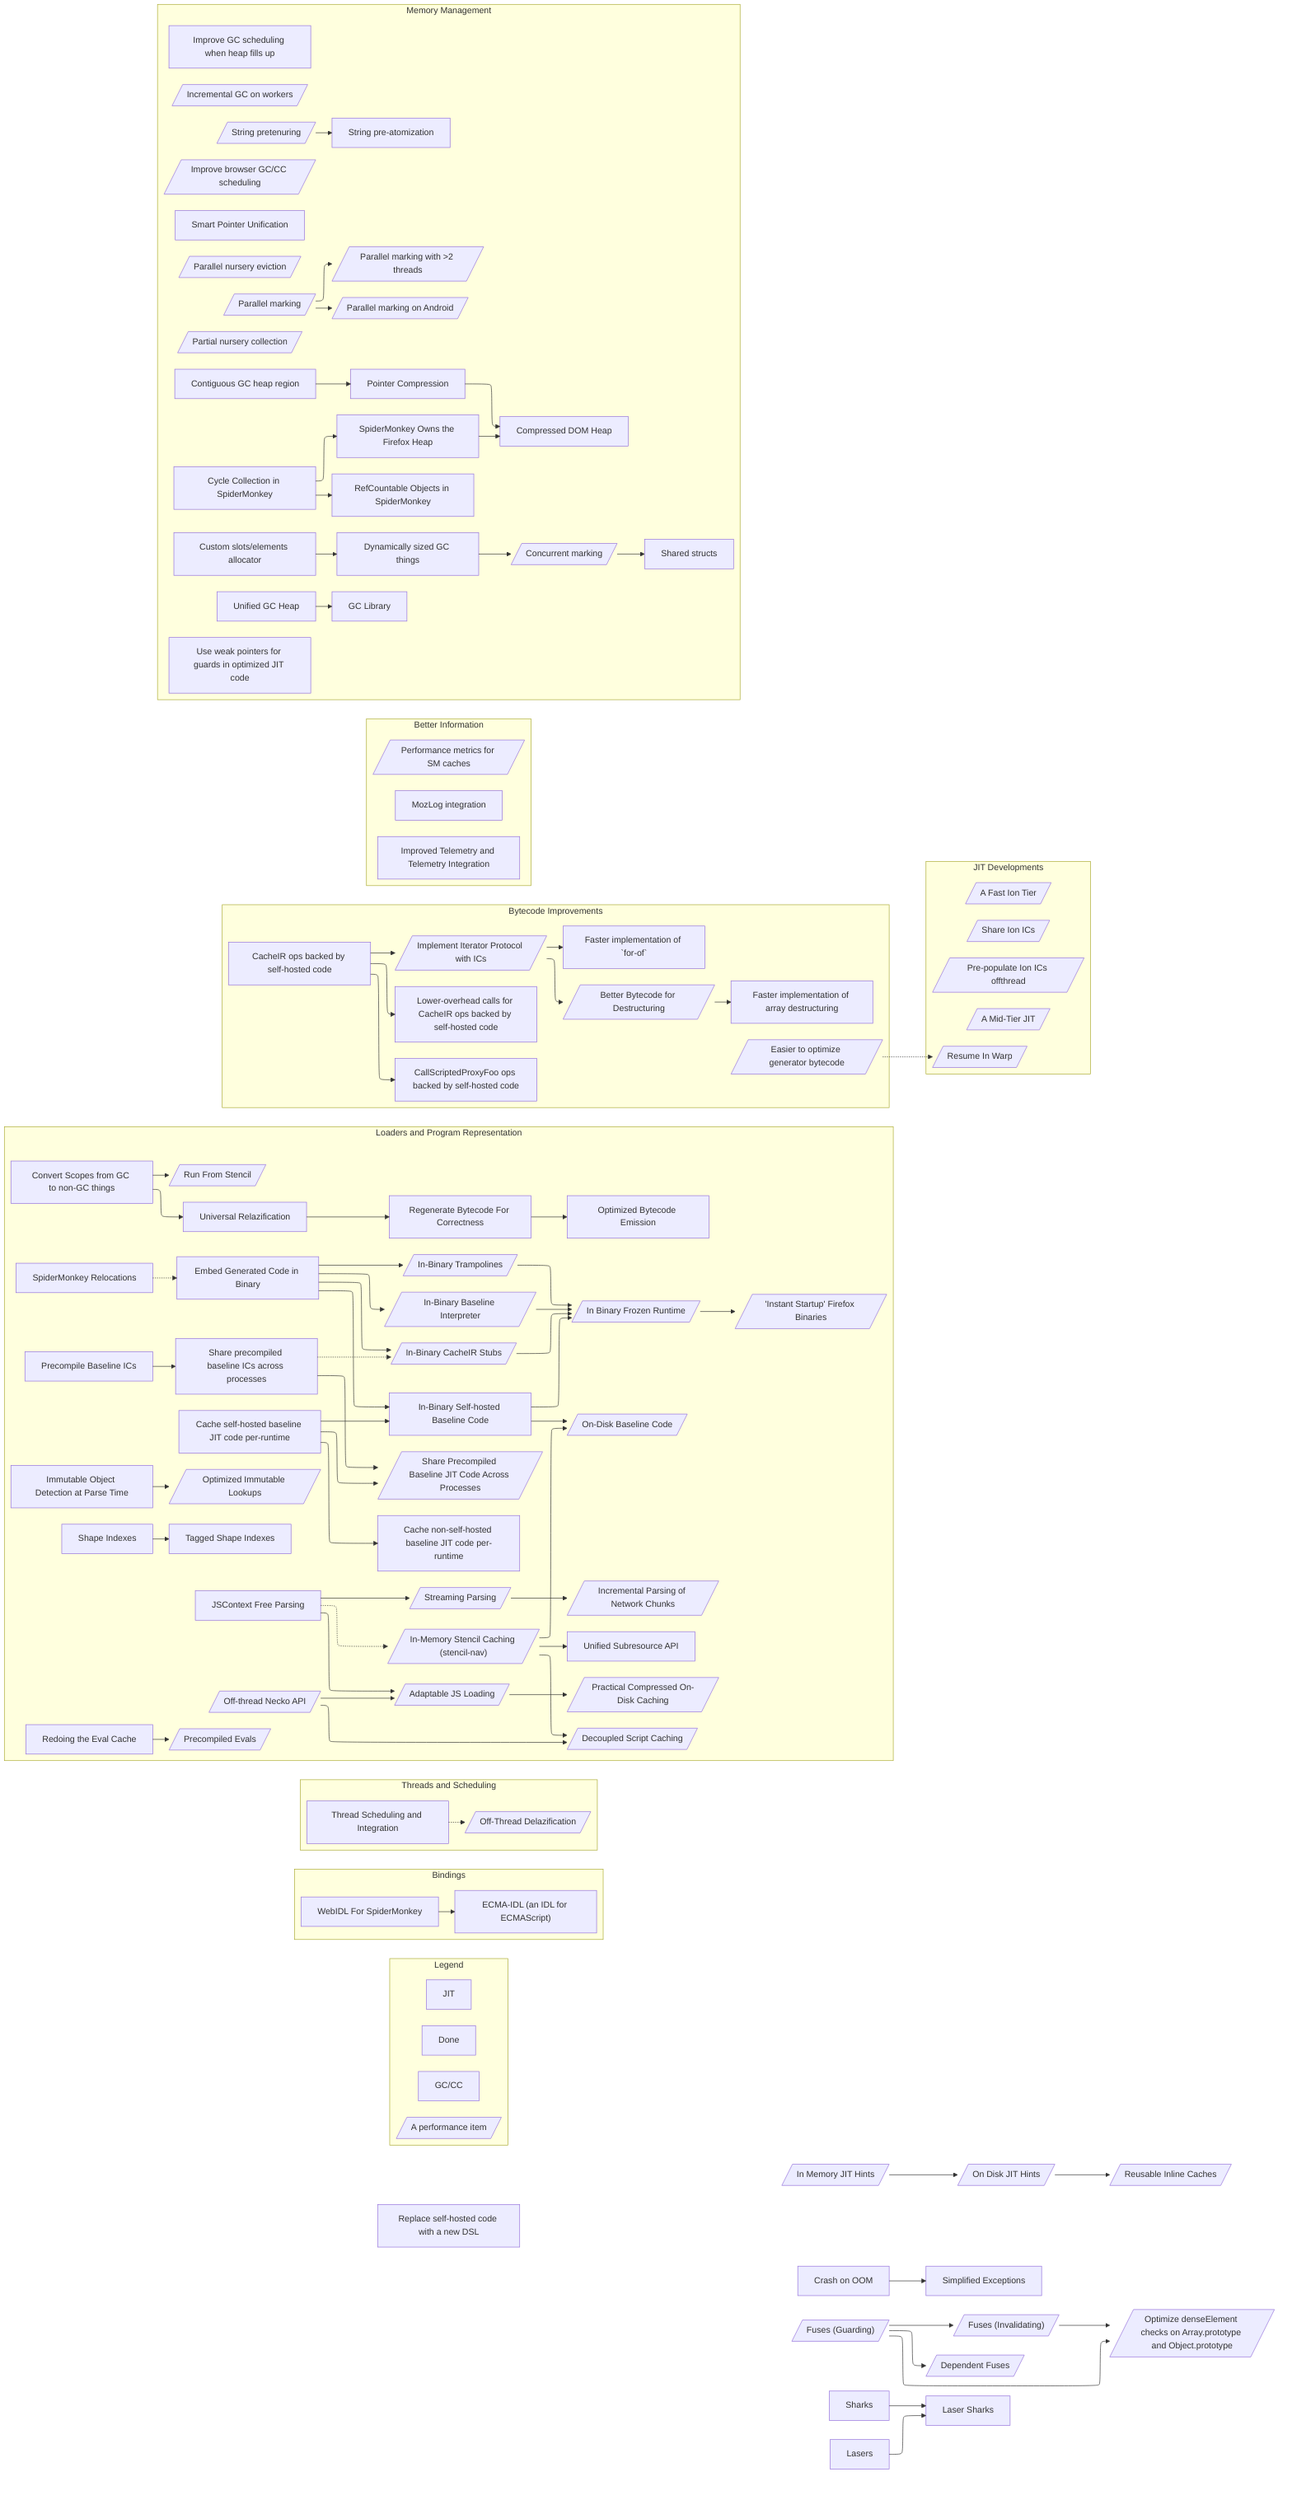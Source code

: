 %%{init: {"flowchart": {"defaultRenderer": "elk"}} }%%
%% Ideally we would use the elk renderer: Much better for this diagram.
%% -- However, using elk as our renderer does have downsides. Elk doesn't
%%    support dotted lines.
%% --
%% -- As well, it becomes very very wide as there's more complexity added to the
%%    diagram.

flowchart LR
    subgraph Legend
        Done
        class Done done

        GC["GC/CC"]
        class GC GC

        JIT
        class JIT JIT


        perf[/"A performance item"/]
    end


    inMemoryJITHints[/"In Memory JIT Hints"/] --> onDiskJITHints[/"On  Disk JIT Hints"/] --> ric[/"Reusable Inline Caches"/]
    class inMemoryJITHints done;
    click inMemoryJITHints href "https://bugzilla.mozilla.org/show_bug.cgi?id=1824772"

    class onDiskJITHints JIT;
    class ric JIT;

    click ric href "#ric"

    subgraph Bindings
      webIDL["WebIDL For SpiderMonkey"] --> ecmaIDL["ECMA-IDL (an IDL for ECMAScript)"]
    end

    subgraph threadsAndScheduling[Threads and Scheduling]
        scheduling["Thread Scheduling and Integration"] -.-> offThreadDelazification[/"Off-Thread Delazification"/]
    end

    subgraph loadingAndProgramRepresentation[Loaders and Program Representation]
        nonGCScopes["Convert Scopes from GC to non-GC things"] --> universalRelazification["Universal Relazification"]
        click universalRelazification href "#universalRelazification"

        universalRelazification --> tossBytecode["Regenerate Bytecode For Correctness"]
        tossBytecode --> optimizedBytecode["Optimized Bytecode Emission"]
        click tossBytecode href "#tossBytecode"

        runFromStencil[/"Run From Stencil"/]
        click runFromStencil "#runFromStencil"
        nonGCScopes --> runFromStencil

        immutableFlag["Immutable Object Detection at Parse Time"] --> optimizedImmutableLookups[/"Optimized Immutable Lookups"/]
        click immutableFlag href "#immutableFlag"

        evalCache["Redoing the Eval Cache"] --> precompiledEval[/"Precompiled Evals"/]



        inBinaryStubs[/"In-Binary CacheIR Stubs"/]
        smRelocations["SpiderMonkey Relocations"]
        click smRelocations href "#smRelocations"

        frozenRuntime[/"In Binary Frozen Runtime"/]
        frozenRuntime --> bakedFirefox[/"'Instant Startup' Firefox Binaries"/]

        inBinaryStubs --> frozenRuntime
        inBinaryTrampolines[/"In-Binary Trampolines"/] --> frozenRuntime
        inBinaryBaselineInterpreter[/"In-Binary Baseline Interpreter"/] --> frozenRuntime

        inBinaryCode["Embed Generated Code in Binary"] --> inBinaryStubs & inBinaryTrampolines & inBinaryBaselineInterpreter
        click inBinaryCode "#inBinaryCode"
        smRelocations -.-> inBinaryCode


        stencilNav[/"In-Memory Stencil Caching (stencil-nav)"/]
        click stencilNav "#stencilNav"
        stencilNav
        adaptableJSLoading[/"Adaptable JS Loading"/]
        click adaptableJSLoading "#adaptableJSLoading"
        adaptableJSLoading --> compressDiskCache[/"Practical Compressed On-Disk Caching"/]
        click compressDiskCache "#compressDiskCache"
        offThreadNeckoAPI --> decoupledCaching[/"Decoupled Script Caching"/]
        click decoupledCaching "#decoupledCaching"
        stencilNav --> decoupledCaching
        stencilNav --> unifiedSubresourceApi["Unified Subresource API"]
        click unifiedSubresourceApi "#unifiedSubresourceApi"
        offThreadNeckoAPI[/"Off-thread Necko API"/]
        click offThreadNeckoAPI "#offThreadNeckoAPI"
        offThreadNeckoAPI --> adaptableJSLoading

        contextFreeParsing["JSContext Free Parsing"]
        contextFreeParsing -.-> stencilNav
        contextFreeParsing --> adaptableJSLoading
        contextFreeParsing --> streamingParsing[/"Streaming Parsing"/]
        click streamingParsing "#streamingParsing"
        streamingParsing --> networkParsing[/"Incremental Parsing of Network Chunks"/]

        onDiskBaselineCode[/"On-Disk Baseline Code"/]
        click onDiskBaselineCode "#onDiskBaselineCode"
        stencilNav --> onDiskBaselineCode
        inBinarySelfHostedBaseline --> onDiskBaselineCode

        cacheSelfHostedJitCode["Cache self-hosted baseline JIT code per-runtime"]
        class cacheSelfHostedJitCode JIT

        cacheRegularJitCode["Cache non-self-hosted baseline JIT code per-runtime"]
        class cacheRegularJitCode JIT

        precompileBaselineICs["Precompile Baseline ICs"]
        class precompileBaselineICs JIT
        click precompileBaselineICs href "https://bugzilla.mozilla.org/show_bug.cgi?id=1357884"

        shareBaselineICs["Share precompiled baseline ICs across processes"]

        cacheSelfHostedJitCode --> cacheRegularJitCode
        precompileBaselineICs -->  shareBaselineICs

        shareBaselineICs -.-> inBinaryStubs

        sharePrecompiledBaselineAcrossProcesses[/"Share Precompiled Baseline JIT Code Across Processes"/]
        cacheSelfHostedJitCode --> sharePrecompiledBaselineAcrossProcesses
        shareBaselineICs --> sharePrecompiledBaselineAcrossProcesses

        inBinarySelfHostedBaseline["In-Binary Self-hosted Baseline Code"]
        inBinarySelfHostedBaseline --> frozenRuntime
        inBinaryCode --> inBinarySelfHostedBaseline
        cacheSelfHostedJitCode --> inBinarySelfHostedBaseline


        shapeIndexes[Shape Indexes]
        shapeIndexes --> taggedShapeIndexes[Tagged Shape Indexes]
        click shapeIndexes href "#shapeIndexes"
        click taggedShapeIndexes href "#taggedShapeIndexes"
    end

    subgraph improvedBytecode [Bytecode Improvements]
        destructuringBytecode[/"Better Bytecode for Destructuring"/]
        click destructuringBytecode "#destructuringBytecode"

        generatorBytecodeTransforms[/"Easier to optimize generator bytecode"/]
        click generatorBytecodeTransforms "#generatorBytecodeTransforms"
        generatorBytecodeTransforms


        selfHostedCacheIROps["CacheIR ops backed by self-hosted code"]
        class selfHostedCacheIROps JIT
        click selfHostedCacheIROps "#selfHostedCacheIROps"

        iteratorsWithICs[/"Implement Iterator Protocol with ICs"/]
        class iteratorsWithICs JIT

        selfHostedCacheIROps --> iteratorsWithICs

        fasterProxyTraps["CallScriptedProxyFoo ops backed by self-hosted code"]
        class fasterProxyTraps JIT

        selfHostedCacheIROps --> fasterProxyTraps

        fasterForOf["Faster implementation of `for-of` "]
        class fasterForOf JIT

        fasterArrayDestructuring["Faster implementation of array destructuring "]
        class fasterArrayDestructuring JIT

        iteratorsWithICs --> fasterForOf
        iteratorsWithICs --> destructuringBytecode

        destructuringBytecode --> fasterArrayDestructuring

        lowerOverheadSelfHostedCacheIR["Lower-overhead calls for CacheIR ops backed by self-hosted code"]
        class lowerOverheadSelfHostedCacheIR JIT

        selfHostedCacheIROps --> lowerOverheadSelfHostedCacheIR
    end

    generatorBytecodeTransforms -.-> resumeInWarp


    subgraph ionImprovements[JIT Developments]
        shareIonICs[/"Share Ion ICs"/]
        class shareIonICs JIT
        click shareIonICs "#shareIonICs"
        shareIonICs

        prepopulateIonIcs[/"Pre-populate Ion ICs offthread"/]
        class prepopulateIonIcs JIT
        click prepopulateIonIcs "#prepopulateIonIcs"
        prepopulateIonIcs

        fastIonTier[/"A Fast Ion Tier"/]
        class fastIonTier JIT
        click fastIonTier "#fastIonTier"
        fastIonTier

        resumeInWarp[/"Resume In Warp"/]
        class resumeInWarp JIT
        click resumeInWarp href "https://bugzilla.mozilla.org/show_bug.cgi?id=1681338"

        midTier[/"A Mid-Tier JIT"/]
        click midTier "#midTier"
        class midTier JIT
    end






    selfHostedReplacement["Replace self-hosted code with a new DSL"]

    crashOnOOM["Crash on OOM"]
    crashOnOOM --> simplifiedExceptions["Simplified Exceptions"]
    click simplifiedExceptions "#simplifiedExceptions"

    guardFuses[/"Fuses (Guarding)"/]
    class guardFuses done
    guardFuses --> invalidatingFuses[/"Fuses (Invalidating)"/]
    class invalidatingFuses done
    guardFuses --> dependentFuses[/"Dependent Fuses"/]
    class dependentFuses done
    invalidatingFuses --> denseElements[/"Optimize denseElement checks on Array.prototype and Object.prototype"/]
    guardFuses --> denseElements
    click denseElements "https://bugzilla.mozilla.org/show_bug.cgi?id=1805709#c1"

    subgraph betterInformation["Better Information"]
        mozLog["MozLog integration"]
        telemetry["Improved Telemetry and Telemetry Integration"]
        cacheStatistics[/"Performance metrics for SM caches"/]
    end


    subgraph memoryManagement["Memory Management"]
        parallelMarking[/"Parallel marking"/] --> androidParallelMarking[/"Parallel marking on Android"/]
        class parallelMarking GC
        class androidParallelMarking GC

        parallelMarking --> moreParallelMarking[/"Parallel marking with >2 threads"/]
        class moreParallelMarking GC
        contiguousGCHeap["Contiguous GC heap region"] --> pointerCompression["Pointer Compression"] --> compressedDOM["Compressed DOM Heap"]
        class contiguousGCHeap GC
        class pointerCompression GC
        class compressedDOM GC

        slotsAlloc["Custom slots/elements allocator"] --> dynamicGCThings["Dynamically sized GC things"] --> concurrentMarking[/"Concurrent marking"/] --> sharedStructs["Shared structs"]
        class slotsAlloc GC
        class dynamicGCThings GC
        class concurrentMarking GC
        class sharedStructs GC

        partialNurseryCollection[/"Partial nursery collection"/]
        class partialNurseryCollection GC

        parallelNurseryEviction[/"Parallel nursery eviction"/]
        class parallelNurseryEviction GC
        stringPretenuring[/"String pretenuring"/] --> stringPreAtomization["String pre-atomization"]
        class stringPretenuring GC
        class stringPreAtomization GC

        weakPtrsInOptimizedCode["Use weak pointers for guards in optimized JIT code"]
        class weakPtrsInOptimizedCode GC

        gcScheduling[/"Improve browser GC/CC scheduling"/]
        fullHeapScheduling["Improve GC scheduling when heap fills up"]
        class gcScheduling GC
        class fullHeapScheduling GC

        cc["Cycle Collection in SpiderMonkey"] --> refCount["RefCountable Objects in SpiderMonkey"]
        class cc GC
        class refCount GC

        cc --> smHeap["SpiderMonkey Owns the Firefox Heap"] --> compressedDOM
        class smHeap GC

        incrementalWorkerGC[/"Incremental GC on workers"/]
        class incrementalWorkerGC GC

        unifiedGcHeap["Unified GC Heap"]
        click unifiedGcHeap "#unifiedGcHeap"
        class unifiedGcHeap GC

        smartPointerUnification["Smart Pointer Unification"]

        unifiedGcHeap --> gcLibrary["GC Library"]
        click gcLibrary "#gcLibrary"
        class gcLibrary GC
    end

    Sharks --> laserSharks["Laser Sharks"]
    Lasers --> laserSharks

    %% Click Handlers
    %% Example of a programatic click handler for giggles. Notice that the callback
    %% is accessed relative to `window`.
    %% click webIDL callbacks.exampleCallback